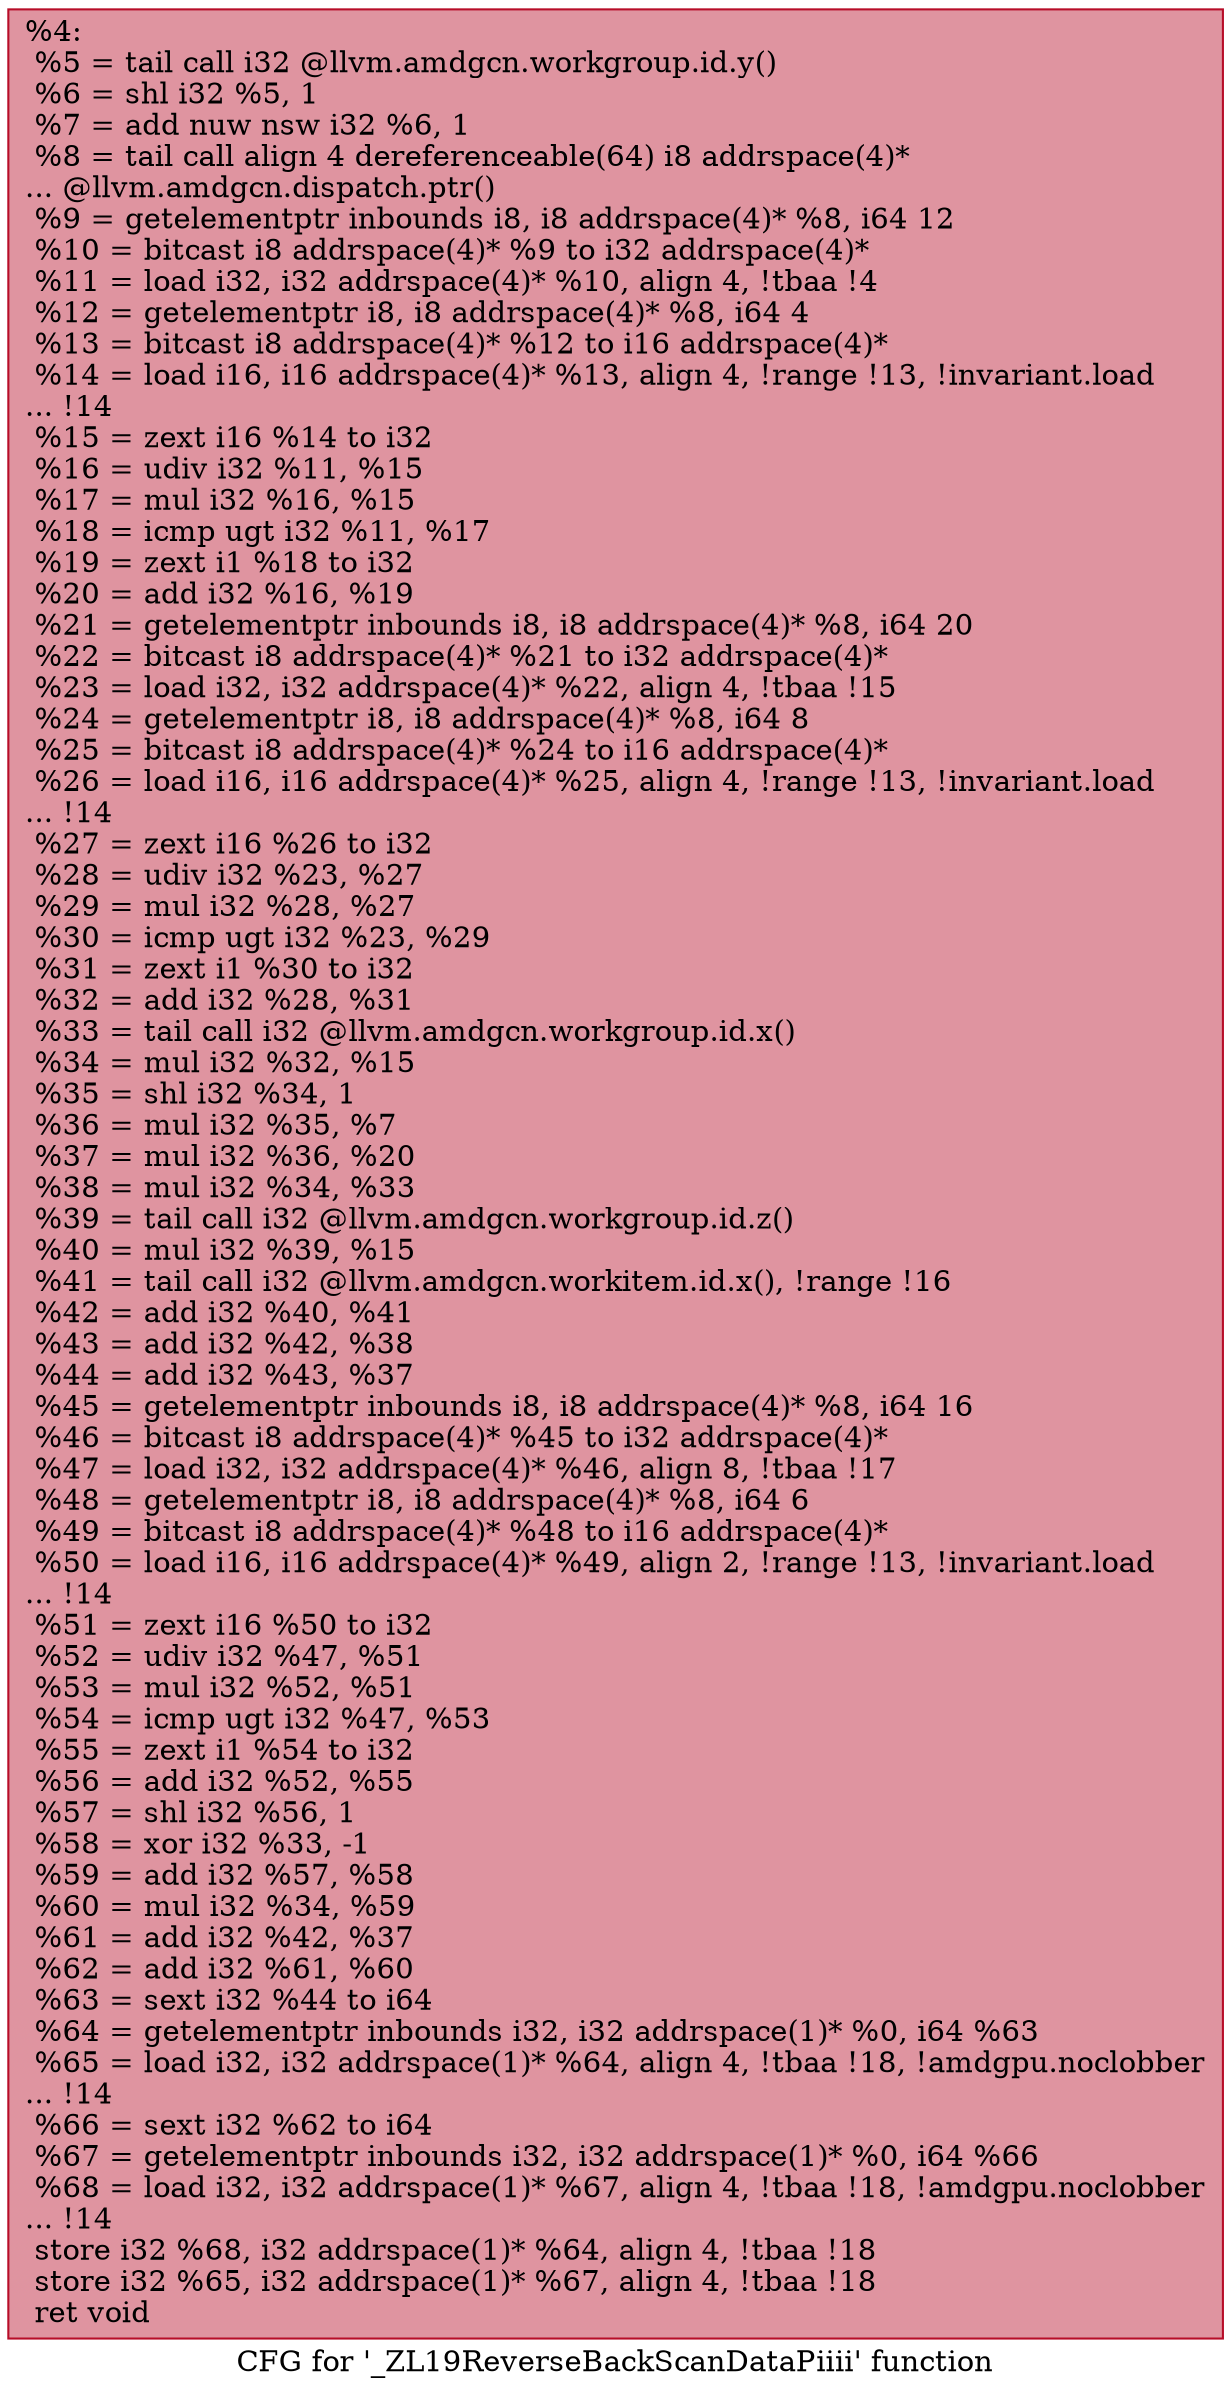 digraph "CFG for '_ZL19ReverseBackScanDataPiiii' function" {
	label="CFG for '_ZL19ReverseBackScanDataPiiii' function";

	Node0x5718ba0 [shape=record,color="#b70d28ff", style=filled, fillcolor="#b70d2870",label="{%4:\l  %5 = tail call i32 @llvm.amdgcn.workgroup.id.y()\l  %6 = shl i32 %5, 1\l  %7 = add nuw nsw i32 %6, 1\l  %8 = tail call align 4 dereferenceable(64) i8 addrspace(4)*\l... @llvm.amdgcn.dispatch.ptr()\l  %9 = getelementptr inbounds i8, i8 addrspace(4)* %8, i64 12\l  %10 = bitcast i8 addrspace(4)* %9 to i32 addrspace(4)*\l  %11 = load i32, i32 addrspace(4)* %10, align 4, !tbaa !4\l  %12 = getelementptr i8, i8 addrspace(4)* %8, i64 4\l  %13 = bitcast i8 addrspace(4)* %12 to i16 addrspace(4)*\l  %14 = load i16, i16 addrspace(4)* %13, align 4, !range !13, !invariant.load\l... !14\l  %15 = zext i16 %14 to i32\l  %16 = udiv i32 %11, %15\l  %17 = mul i32 %16, %15\l  %18 = icmp ugt i32 %11, %17\l  %19 = zext i1 %18 to i32\l  %20 = add i32 %16, %19\l  %21 = getelementptr inbounds i8, i8 addrspace(4)* %8, i64 20\l  %22 = bitcast i8 addrspace(4)* %21 to i32 addrspace(4)*\l  %23 = load i32, i32 addrspace(4)* %22, align 4, !tbaa !15\l  %24 = getelementptr i8, i8 addrspace(4)* %8, i64 8\l  %25 = bitcast i8 addrspace(4)* %24 to i16 addrspace(4)*\l  %26 = load i16, i16 addrspace(4)* %25, align 4, !range !13, !invariant.load\l... !14\l  %27 = zext i16 %26 to i32\l  %28 = udiv i32 %23, %27\l  %29 = mul i32 %28, %27\l  %30 = icmp ugt i32 %23, %29\l  %31 = zext i1 %30 to i32\l  %32 = add i32 %28, %31\l  %33 = tail call i32 @llvm.amdgcn.workgroup.id.x()\l  %34 = mul i32 %32, %15\l  %35 = shl i32 %34, 1\l  %36 = mul i32 %35, %7\l  %37 = mul i32 %36, %20\l  %38 = mul i32 %34, %33\l  %39 = tail call i32 @llvm.amdgcn.workgroup.id.z()\l  %40 = mul i32 %39, %15\l  %41 = tail call i32 @llvm.amdgcn.workitem.id.x(), !range !16\l  %42 = add i32 %40, %41\l  %43 = add i32 %42, %38\l  %44 = add i32 %43, %37\l  %45 = getelementptr inbounds i8, i8 addrspace(4)* %8, i64 16\l  %46 = bitcast i8 addrspace(4)* %45 to i32 addrspace(4)*\l  %47 = load i32, i32 addrspace(4)* %46, align 8, !tbaa !17\l  %48 = getelementptr i8, i8 addrspace(4)* %8, i64 6\l  %49 = bitcast i8 addrspace(4)* %48 to i16 addrspace(4)*\l  %50 = load i16, i16 addrspace(4)* %49, align 2, !range !13, !invariant.load\l... !14\l  %51 = zext i16 %50 to i32\l  %52 = udiv i32 %47, %51\l  %53 = mul i32 %52, %51\l  %54 = icmp ugt i32 %47, %53\l  %55 = zext i1 %54 to i32\l  %56 = add i32 %52, %55\l  %57 = shl i32 %56, 1\l  %58 = xor i32 %33, -1\l  %59 = add i32 %57, %58\l  %60 = mul i32 %34, %59\l  %61 = add i32 %42, %37\l  %62 = add i32 %61, %60\l  %63 = sext i32 %44 to i64\l  %64 = getelementptr inbounds i32, i32 addrspace(1)* %0, i64 %63\l  %65 = load i32, i32 addrspace(1)* %64, align 4, !tbaa !18, !amdgpu.noclobber\l... !14\l  %66 = sext i32 %62 to i64\l  %67 = getelementptr inbounds i32, i32 addrspace(1)* %0, i64 %66\l  %68 = load i32, i32 addrspace(1)* %67, align 4, !tbaa !18, !amdgpu.noclobber\l... !14\l  store i32 %68, i32 addrspace(1)* %64, align 4, !tbaa !18\l  store i32 %65, i32 addrspace(1)* %67, align 4, !tbaa !18\l  ret void\l}"];
}
